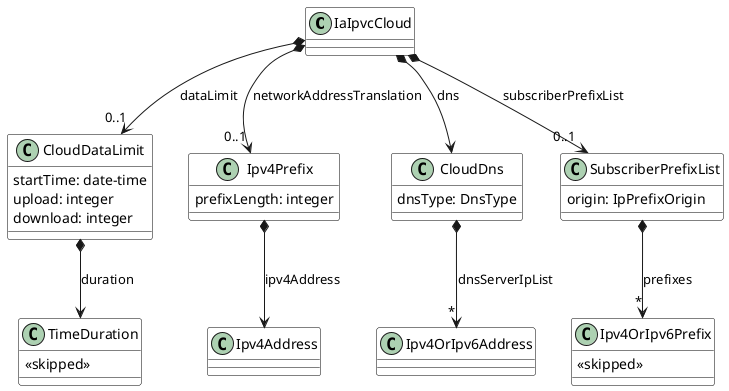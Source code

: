 @startuml

skinparam {
    ClassBackgroundColor White
    ClassBorderColor Black
}


class IaIpvcCloud {

}

IaIpvcCloud *-->"0..1" CloudDataLimit : dataLimit
IaIpvcCloud *-->"0..1" Ipv4Prefix : networkAddressTranslation
IaIpvcCloud *--> CloudDns : dns
IaIpvcCloud *-->"0..1" SubscriberPrefixList : subscriberPrefixList


class CloudDataLimit {

    startTime: date-time
    upload: integer
    download: integer
}

CloudDataLimit *--> TimeDuration : duration

class CloudDns {

    dnsType: DnsType
}

CloudDns *-->"*" Ipv4OrIpv6Address : dnsServerIpList


class SubscriberPrefixList {

    origin: IpPrefixOrigin
}

SubscriberPrefixList *-->"*" Ipv4OrIpv6Prefix : prefixes


class Ipv4Prefix {

    prefixLength: integer
}

Ipv4Prefix *--> Ipv4Address : ipv4Address


class  TimeDuration {
  <<skipped>>
}

class  Ipv4OrIpv6Prefix {
  <<skipped>>
}

@enduml